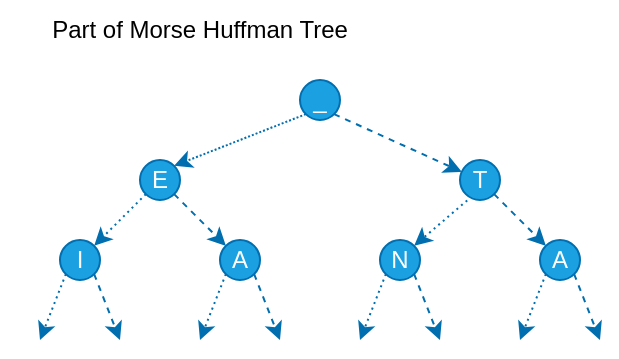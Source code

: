 <mxfile version="17.4.6" type="device"><diagram id="gfQheRVVUwYYJebe3TLv" name="Page-1"><mxGraphModel dx="371" dy="551" grid="1" gridSize="10" guides="1" tooltips="1" connect="1" arrows="1" fold="1" page="1" pageScale="1" pageWidth="850" pageHeight="1100" math="0" shadow="0"><root><mxCell id="0"/><mxCell id="1" parent="0"/><mxCell id="aUg9nQvsGx9T0UiARH80-1" value="_" style="ellipse;whiteSpace=wrap;html=1;fillColor=#1ba1e2;strokeColor=#006EAF;fontColor=#ffffff;" vertex="1" parent="1"><mxGeometry x="430" y="70" width="20" height="20" as="geometry"/></mxCell><mxCell id="aUg9nQvsGx9T0UiARH80-2" value="" style="endArrow=classic;html=1;rounded=0;exitX=0;exitY=1;exitDx=0;exitDy=0;entryX=1;entryY=0;entryDx=0;entryDy=0;dashed=1;dashPattern=1 1;fillColor=#1ba1e2;strokeColor=#006EAF;" edge="1" parent="1" source="aUg9nQvsGx9T0UiARH80-1" target="aUg9nQvsGx9T0UiARH80-3"><mxGeometry width="50" height="50" relative="1" as="geometry"><mxPoint x="370" y="610" as="sourcePoint"/><mxPoint x="290" y="150" as="targetPoint"/></mxGeometry></mxCell><mxCell id="aUg9nQvsGx9T0UiARH80-3" value="E" style="ellipse;whiteSpace=wrap;html=1;fillColor=#1ba1e2;strokeColor=#006EAF;fontColor=#ffffff;" vertex="1" parent="1"><mxGeometry x="350" y="110" width="20" height="20" as="geometry"/></mxCell><mxCell id="aUg9nQvsGx9T0UiARH80-4" value="" style="endArrow=classic;html=1;rounded=0;exitX=1;exitY=1;exitDx=0;exitDy=0;dashed=1;fillColor=#1ba1e2;strokeColor=#006EAF;" edge="1" parent="1" source="aUg9nQvsGx9T0UiARH80-1" target="aUg9nQvsGx9T0UiARH80-5"><mxGeometry width="50" height="50" relative="1" as="geometry"><mxPoint x="390" y="230" as="sourcePoint"/><mxPoint x="440" y="120" as="targetPoint"/></mxGeometry></mxCell><mxCell id="aUg9nQvsGx9T0UiARH80-5" value="T" style="ellipse;whiteSpace=wrap;html=1;fillColor=#1ba1e2;strokeColor=#006EAF;fontColor=#ffffff;" vertex="1" parent="1"><mxGeometry x="510" y="110" width="20" height="20" as="geometry"/></mxCell><mxCell id="aUg9nQvsGx9T0UiARH80-8" value="" style="endArrow=classic;html=1;rounded=0;entryX=1;entryY=0;entryDx=0;entryDy=0;dashed=1;dashPattern=1 2;fillColor=#1ba1e2;strokeColor=#006EAF;" edge="1" source="aUg9nQvsGx9T0UiARH80-3" target="aUg9nQvsGx9T0UiARH80-9" parent="1"><mxGeometry width="50" height="50" relative="1" as="geometry"><mxPoint x="355.429" y="127.071" as="sourcePoint"/><mxPoint x="252.5" y="190" as="targetPoint"/></mxGeometry></mxCell><mxCell id="aUg9nQvsGx9T0UiARH80-9" value="I" style="ellipse;whiteSpace=wrap;html=1;fillColor=#1ba1e2;strokeColor=#006EAF;fontColor=#ffffff;" vertex="1" parent="1"><mxGeometry x="310" y="150" width="20" height="20" as="geometry"/></mxCell><mxCell id="aUg9nQvsGx9T0UiARH80-10" value="" style="endArrow=classic;html=1;rounded=0;exitX=1;exitY=1;exitDx=0;exitDy=0;dashed=1;fillColor=#1ba1e2;strokeColor=#006EAF;" edge="1" source="aUg9nQvsGx9T0UiARH80-3" target="aUg9nQvsGx9T0UiARH80-11" parent="1"><mxGeometry width="50" height="50" relative="1" as="geometry"><mxPoint x="369.571" y="127.071" as="sourcePoint"/><mxPoint x="402.5" y="160" as="targetPoint"/></mxGeometry></mxCell><mxCell id="aUg9nQvsGx9T0UiARH80-11" value="A" style="ellipse;whiteSpace=wrap;html=1;fillColor=#1ba1e2;strokeColor=#006EAF;fontColor=#ffffff;" vertex="1" parent="1"><mxGeometry x="390" y="150" width="20" height="20" as="geometry"/></mxCell><mxCell id="aUg9nQvsGx9T0UiARH80-13" value="N" style="ellipse;whiteSpace=wrap;html=1;fillColor=#1ba1e2;strokeColor=#006EAF;fontColor=#ffffff;" vertex="1" parent="1"><mxGeometry x="470" y="150" width="20" height="20" as="geometry"/></mxCell><mxCell id="aUg9nQvsGx9T0UiARH80-14" value="A" style="ellipse;whiteSpace=wrap;html=1;fillColor=#1ba1e2;strokeColor=#006EAF;fontColor=#ffffff;" vertex="1" parent="1"><mxGeometry x="550" y="150" width="20" height="20" as="geometry"/></mxCell><mxCell id="aUg9nQvsGx9T0UiARH80-15" value="" style="endArrow=classic;html=1;rounded=0;entryX=1;entryY=0;entryDx=0;entryDy=0;dashed=1;dashPattern=1 2;exitX=0.18;exitY=1.01;exitDx=0;exitDy=0;exitPerimeter=0;fillColor=#1ba1e2;strokeColor=#006EAF;" edge="1" parent="1" source="aUg9nQvsGx9T0UiARH80-5" target="aUg9nQvsGx9T0UiARH80-13"><mxGeometry width="50" height="50" relative="1" as="geometry"><mxPoint x="480.859" y="170.001" as="sourcePoint"/><mxPoint x="455.001" y="195.859" as="targetPoint"/></mxGeometry></mxCell><mxCell id="aUg9nQvsGx9T0UiARH80-16" value="" style="endArrow=classic;html=1;rounded=0;exitX=1;exitY=1;exitDx=0;exitDy=0;dashed=1;entryX=0;entryY=0;entryDx=0;entryDy=0;fillColor=#1ba1e2;strokeColor=#006EAF;" edge="1" parent="1" source="aUg9nQvsGx9T0UiARH80-5" target="aUg9nQvsGx9T0UiARH80-14"><mxGeometry width="50" height="50" relative="1" as="geometry"><mxPoint x="480.001" y="180.001" as="sourcePoint"/><mxPoint x="519.696" y="207.256" as="targetPoint"/></mxGeometry></mxCell><mxCell id="aUg9nQvsGx9T0UiARH80-17" value="" style="endArrow=classic;html=1;rounded=0;dashed=1;dashPattern=1 2;exitX=0;exitY=1;exitDx=0;exitDy=0;fillColor=#1ba1e2;strokeColor=#006EAF;" edge="1" parent="1" source="aUg9nQvsGx9T0UiARH80-13"><mxGeometry width="50" height="50" relative="1" as="geometry"><mxPoint x="426.53" y="170.0" as="sourcePoint"/><mxPoint x="460" y="200" as="targetPoint"/></mxGeometry></mxCell><mxCell id="aUg9nQvsGx9T0UiARH80-18" value="" style="endArrow=classic;html=1;rounded=0;exitX=1;exitY=1;exitDx=0;exitDy=0;dashed=1;fillColor=#1ba1e2;strokeColor=#006EAF;" edge="1" parent="1" source="aUg9nQvsGx9T0UiARH80-13"><mxGeometry width="50" height="50" relative="1" as="geometry"><mxPoint x="497.071" y="171.071" as="sourcePoint"/><mxPoint x="500" y="200" as="targetPoint"/></mxGeometry></mxCell><mxCell id="aUg9nQvsGx9T0UiARH80-19" value="" style="endArrow=classic;html=1;rounded=0;dashed=1;dashPattern=1 2;exitX=0;exitY=1;exitDx=0;exitDy=0;fillColor=#1ba1e2;strokeColor=#006EAF;" edge="1" parent="1" source="aUg9nQvsGx9T0UiARH80-9"><mxGeometry width="50" height="50" relative="1" as="geometry"><mxPoint x="317.929" y="170.001" as="sourcePoint"/><mxPoint x="300" y="200" as="targetPoint"/></mxGeometry></mxCell><mxCell id="aUg9nQvsGx9T0UiARH80-20" value="" style="endArrow=classic;html=1;rounded=0;exitX=1;exitY=1;exitDx=0;exitDy=0;dashed=1;fillColor=#1ba1e2;strokeColor=#006EAF;" edge="1" parent="1" source="aUg9nQvsGx9T0UiARH80-9"><mxGeometry width="50" height="50" relative="1" as="geometry"><mxPoint x="320.001" y="170.001" as="sourcePoint"/><mxPoint x="340" y="200" as="targetPoint"/></mxGeometry></mxCell><mxCell id="aUg9nQvsGx9T0UiARH80-21" value="" style="endArrow=classic;html=1;rounded=0;dashed=1;dashPattern=1 2;exitX=0;exitY=1;exitDx=0;exitDy=0;fillColor=#1ba1e2;strokeColor=#006EAF;" edge="1" parent="1" source="aUg9nQvsGx9T0UiARH80-11"><mxGeometry width="50" height="50" relative="1" as="geometry"><mxPoint x="387.929" y="170.001" as="sourcePoint"/><mxPoint x="380" y="200" as="targetPoint"/></mxGeometry></mxCell><mxCell id="aUg9nQvsGx9T0UiARH80-22" value="" style="endArrow=classic;html=1;rounded=0;exitX=1;exitY=1;exitDx=0;exitDy=0;dashed=1;fillColor=#1ba1e2;strokeColor=#006EAF;" edge="1" parent="1" source="aUg9nQvsGx9T0UiARH80-11"><mxGeometry width="50" height="50" relative="1" as="geometry"><mxPoint x="397.071" y="170.001" as="sourcePoint"/><mxPoint x="420" y="200" as="targetPoint"/></mxGeometry></mxCell><mxCell id="aUg9nQvsGx9T0UiARH80-26" value="" style="endArrow=classic;html=1;rounded=0;dashed=1;dashPattern=1 2;exitX=0;exitY=1;exitDx=0;exitDy=0;fillColor=#1ba1e2;strokeColor=#006EAF;" edge="1" parent="1" source="aUg9nQvsGx9T0UiARH80-14"><mxGeometry width="50" height="50" relative="1" as="geometry"><mxPoint x="512.929" y="170.001" as="sourcePoint"/><mxPoint x="540" y="200" as="targetPoint"/></mxGeometry></mxCell><mxCell id="aUg9nQvsGx9T0UiARH80-27" value="" style="endArrow=classic;html=1;rounded=0;exitX=1;exitY=1;exitDx=0;exitDy=0;dashed=1;fillColor=#1ba1e2;strokeColor=#006EAF;" edge="1" parent="1" source="aUg9nQvsGx9T0UiARH80-14"><mxGeometry width="50" height="50" relative="1" as="geometry"><mxPoint x="527.071" y="170.001" as="sourcePoint"/><mxPoint x="580" y="200" as="targetPoint"/></mxGeometry></mxCell><mxCell id="aUg9nQvsGx9T0UiARH80-28" value="Part of Morse Huffman Tree" style="text;html=1;align=center;verticalAlign=middle;whiteSpace=wrap;rounded=0;" vertex="1" parent="1"><mxGeometry x="280" y="30" width="200" height="30" as="geometry"/></mxCell></root></mxGraphModel></diagram></mxfile>
